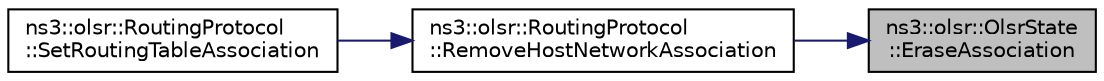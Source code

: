 digraph "ns3::olsr::OlsrState::EraseAssociation"
{
 // LATEX_PDF_SIZE
  edge [fontname="Helvetica",fontsize="10",labelfontname="Helvetica",labelfontsize="10"];
  node [fontname="Helvetica",fontsize="10",shape=record];
  rankdir="RL";
  Node1 [label="ns3::olsr::OlsrState\l::EraseAssociation",height=0.2,width=0.4,color="black", fillcolor="grey75", style="filled", fontcolor="black",tooltip="Erases an association."];
  Node1 -> Node2 [dir="back",color="midnightblue",fontsize="10",style="solid",fontname="Helvetica"];
  Node2 [label="ns3::olsr::RoutingProtocol\l::RemoveHostNetworkAssociation",height=0.2,width=0.4,color="black", fillcolor="white", style="filled",URL="$classns3_1_1olsr_1_1_routing_protocol.html#a06c4bb2917ebc46ab608d4c9c3c4cbaa",tooltip="Removes the specified (networkAddr, netmask) tuple from the list of local HNA associations to be sent..."];
  Node2 -> Node3 [dir="back",color="midnightblue",fontsize="10",style="solid",fontname="Helvetica"];
  Node3 [label="ns3::olsr::RoutingProtocol\l::SetRoutingTableAssociation",height=0.2,width=0.4,color="black", fillcolor="white", style="filled",URL="$classns3_1_1olsr_1_1_routing_protocol.html#a54e6ae3299f2f4e6390792801fe01ae3",tooltip="Associates the specified Ipv4StaticRouting routing table to the OLSR routing protocol."];
}
